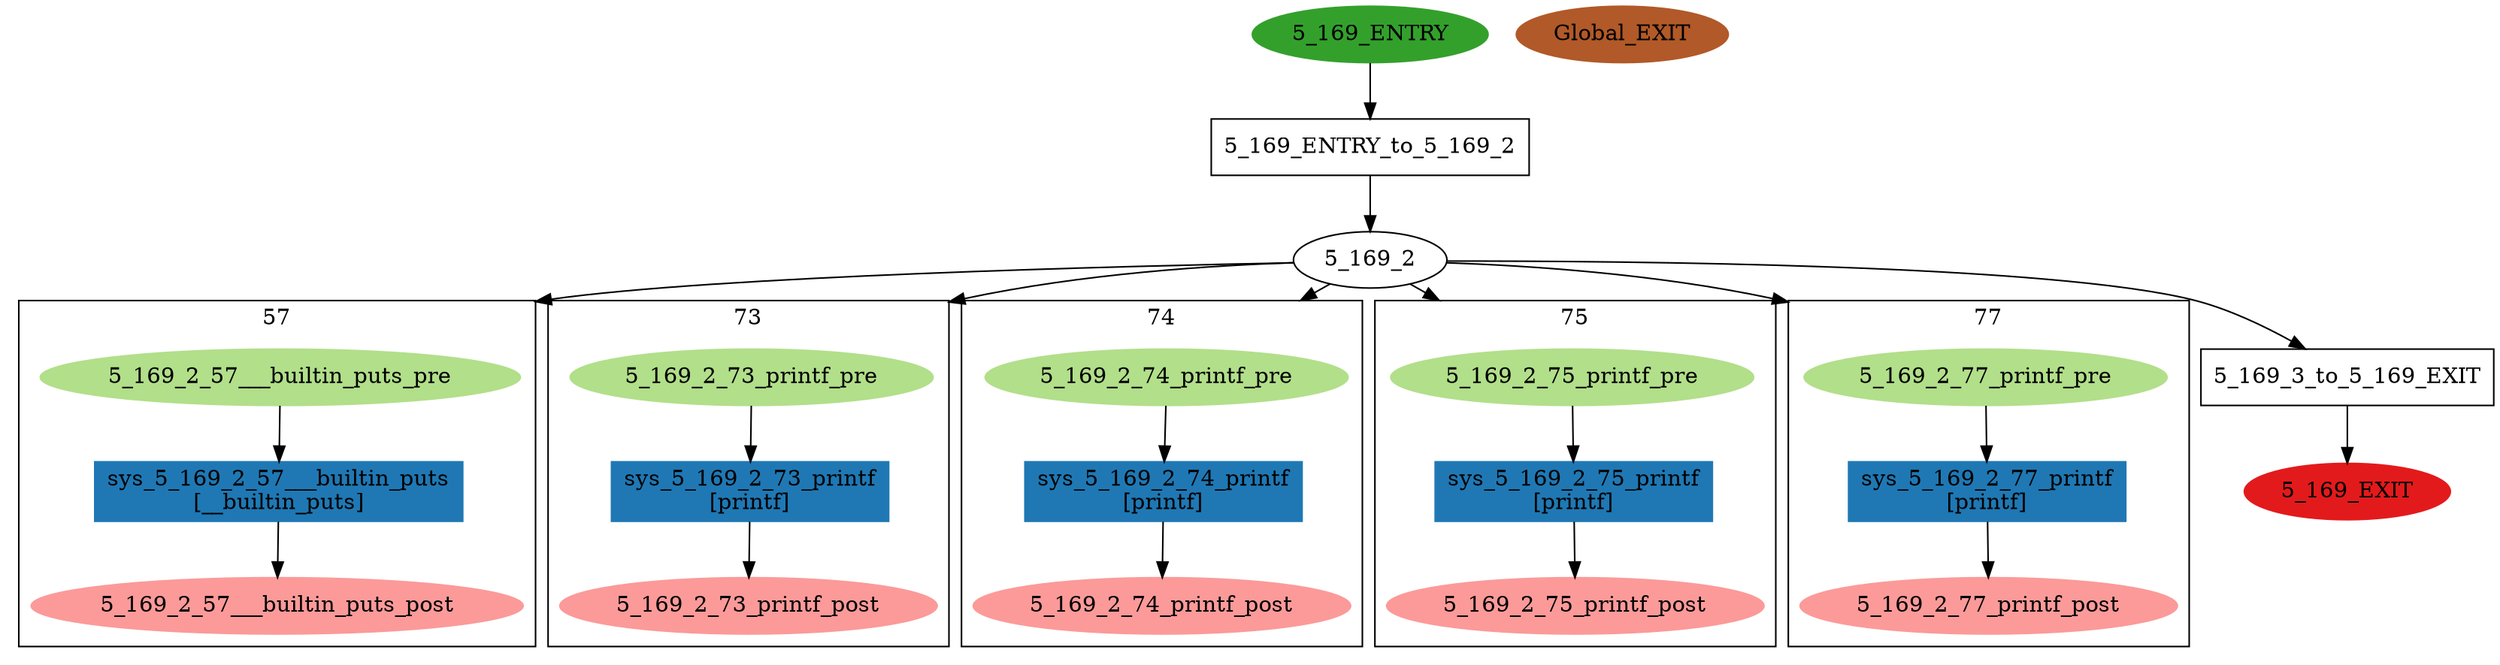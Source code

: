 digraph model { 
compound=true; 
node  [style="filled", colorscheme="paired12"];  "5_169_2" [shape=ellipse, style=""];
subgraph "cluster_5_169_2_57" { 
label="57"  "5_169_2_57___builtin_puts_pre" [shape=ellipse, style=""];
  "5_169_2_57___builtin_puts_post" [shape=ellipse, style=""];
  "sys_5_169_2_57___builtin_puts" [shape=box, style=""];
  "sys_5_169_2_57___builtin_puts" [color=2, style=filled];
  "sys_5_169_2_57___builtin_puts" [label="sys_5_169_2_57___builtin_puts\n[__builtin_puts]"];
  "5_169_2_57___builtin_puts_pre" -> "sys_5_169_2_57___builtin_puts" [label="", arrowhead="normal"];
  "sys_5_169_2_57___builtin_puts" -> "5_169_2_57___builtin_puts_post" [label="", arrowhead="normal"];
}
  "5_169_2" -> "5_169_2_57___builtin_puts_pre" [lhead="cluster_5_169_2_57"];
  "5_169_2_57___builtin_puts_pre" [color=3, style=filled];
  "5_169_2_57___builtin_puts_post" [color=5, style=filled];
subgraph "cluster_5_169_2_73" { 
label="73"  "5_169_2_73_printf_pre" [shape=ellipse, style=""];
  "5_169_2_73_printf_post" [shape=ellipse, style=""];
  "sys_5_169_2_73_printf" [shape=box, style=""];
  "sys_5_169_2_73_printf" [color=2, style=filled];
  "sys_5_169_2_73_printf" [label="sys_5_169_2_73_printf\n[printf]"];
  "sys_5_169_2_73_printf" -> "5_169_2_73_printf_post" [label="", arrowhead="normal"];
  "5_169_2_73_printf_pre" -> "sys_5_169_2_73_printf" [label="", arrowhead="normal"];
}
  "5_169_2" -> "5_169_2_73_printf_pre" [lhead="cluster_5_169_2_73"];
  "5_169_2_73_printf_pre" [color=3, style=filled];
  "5_169_2_73_printf_post" [color=5, style=filled];
subgraph "cluster_5_169_2_74" { 
label="74"  "5_169_2_74_printf_pre" [shape=ellipse, style=""];
  "5_169_2_74_printf_post" [shape=ellipse, style=""];
  "sys_5_169_2_74_printf" [shape=box, style=""];
  "sys_5_169_2_74_printf" [color=2, style=filled];
  "sys_5_169_2_74_printf" [label="sys_5_169_2_74_printf\n[printf]"];
  "5_169_2_74_printf_pre" -> "sys_5_169_2_74_printf" [label="", arrowhead="normal"];
  "sys_5_169_2_74_printf" -> "5_169_2_74_printf_post" [label="", arrowhead="normal"];
}
  "5_169_2" -> "5_169_2_74_printf_pre" [lhead="cluster_5_169_2_74"];
  "5_169_2_74_printf_pre" [color=3, style=filled];
  "5_169_2_74_printf_post" [color=5, style=filled];
subgraph "cluster_5_169_2_75" { 
label="75"  "5_169_2_75_printf_pre" [shape=ellipse, style=""];
  "5_169_2_75_printf_post" [shape=ellipse, style=""];
  "sys_5_169_2_75_printf" [shape=box, style=""];
  "sys_5_169_2_75_printf" [color=2, style=filled];
  "sys_5_169_2_75_printf" [label="sys_5_169_2_75_printf\n[printf]"];
  "sys_5_169_2_75_printf" -> "5_169_2_75_printf_post" [label="", arrowhead="normal"];
  "5_169_2_75_printf_pre" -> "sys_5_169_2_75_printf" [label="", arrowhead="normal"];
}
  "5_169_2" -> "5_169_2_75_printf_pre" [lhead="cluster_5_169_2_75"];
  "5_169_2_75_printf_pre" [color=3, style=filled];
  "5_169_2_75_printf_post" [color=5, style=filled];
subgraph "cluster_5_169_2_77" { 
label="77"  "5_169_2_77_printf_pre" [shape=ellipse, style=""];
  "5_169_2_77_printf_post" [shape=ellipse, style=""];
  "sys_5_169_2_77_printf" [shape=box, style=""];
  "sys_5_169_2_77_printf" [color=2, style=filled];
  "sys_5_169_2_77_printf" [label="sys_5_169_2_77_printf\n[printf]"];
  "sys_5_169_2_77_printf" -> "5_169_2_77_printf_post" [label="", arrowhead="normal"];
  "5_169_2_77_printf_pre" -> "sys_5_169_2_77_printf" [label="", arrowhead="normal"];
}
  "5_169_2" -> "5_169_2_77_printf_pre" [lhead="cluster_5_169_2_77"];
  "5_169_2_77_printf_pre" [color=3, style=filled];
  "5_169_2_77_printf_post" [color=5, style=filled];
  "Global_EXIT" [shape=ellipse, color=12, style=filled];
  "5_169_EXIT" [shape=ellipse, color=6, style=filled];
  "5_169_ENTRY" [shape=ellipse, color=4, style=filled];
  "5_169_3_to_5_169_EXIT" [shape=box, style=""];
  "5_169_3_to_5_169_EXIT" [label="5_169_3_to_5_169_EXIT\n"];
  "5_169_ENTRY_to_5_169_2" [shape=box, style=""];
  "5_169_ENTRY_to_5_169_2" [label="5_169_ENTRY_to_5_169_2\n"];
  "5_169_2" -> "5_169_3_to_5_169_EXIT" [label="", arrowhead="normal"];
  "5_169_3_to_5_169_EXIT" -> "5_169_EXIT" [label="", arrowhead="normal"];
  "5_169_ENTRY" -> "5_169_ENTRY_to_5_169_2" [label="", arrowhead="normal"];
  "5_169_ENTRY_to_5_169_2" -> "5_169_2" [label="", arrowhead="normal"];
}

